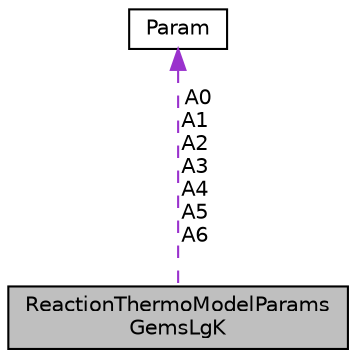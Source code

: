 digraph "ReactionThermoModelParamsGemsLgK"
{
 // INTERACTIVE_SVG=YES
 // LATEX_PDF_SIZE
  bgcolor="transparent";
  edge [fontname="Helvetica",fontsize="10",labelfontname="Helvetica",labelfontsize="10"];
  node [fontname="Helvetica",fontsize="10",shape=record];
  Node1 [label="ReactionThermoModelParams\lGemsLgK",height=0.2,width=0.4,color="black", fillcolor="grey75", style="filled", fontcolor="black",tooltip="The parameters in the thermodynamic model for a formation reaction based on GEM-Selektor's expression..."];
  Node2 -> Node1 [dir="back",color="darkorchid3",fontsize="10",style="dashed",label=" A0\nA1\nA2\nA3\nA4\nA5\nA6" ,fontname="Helvetica"];
  Node2 [label="Param",height=0.2,width=0.4,color="black",URL="$class_reaktoro_1_1_param.html",tooltip="A type used to represent the value of a parameter and its lower and upper bounds."];
}
